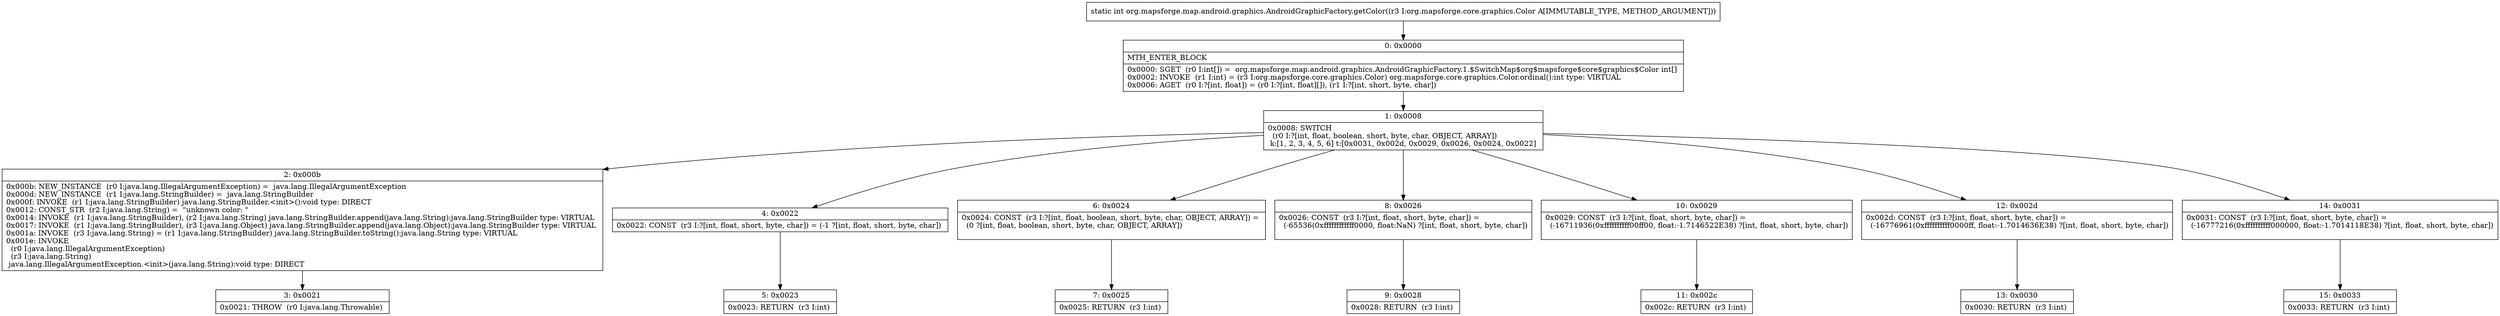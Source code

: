 digraph "CFG fororg.mapsforge.map.android.graphics.AndroidGraphicFactory.getColor(Lorg\/mapsforge\/core\/graphics\/Color;)I" {
Node_0 [shape=record,label="{0\:\ 0x0000|MTH_ENTER_BLOCK\l|0x0000: SGET  (r0 I:int[]) =  org.mapsforge.map.android.graphics.AndroidGraphicFactory.1.$SwitchMap$org$mapsforge$core$graphics$Color int[] \l0x0002: INVOKE  (r1 I:int) = (r3 I:org.mapsforge.core.graphics.Color) org.mapsforge.core.graphics.Color.ordinal():int type: VIRTUAL \l0x0006: AGET  (r0 I:?[int, float]) = (r0 I:?[int, float][]), (r1 I:?[int, short, byte, char]) \l}"];
Node_1 [shape=record,label="{1\:\ 0x0008|0x0008: SWITCH  \l  (r0 I:?[int, float, boolean, short, byte, char, OBJECT, ARRAY])\l k:[1, 2, 3, 4, 5, 6] t:[0x0031, 0x002d, 0x0029, 0x0026, 0x0024, 0x0022] \l}"];
Node_2 [shape=record,label="{2\:\ 0x000b|0x000b: NEW_INSTANCE  (r0 I:java.lang.IllegalArgumentException) =  java.lang.IllegalArgumentException \l0x000d: NEW_INSTANCE  (r1 I:java.lang.StringBuilder) =  java.lang.StringBuilder \l0x000f: INVOKE  (r1 I:java.lang.StringBuilder) java.lang.StringBuilder.\<init\>():void type: DIRECT \l0x0012: CONST_STR  (r2 I:java.lang.String) =  \"unknown color: \" \l0x0014: INVOKE  (r1 I:java.lang.StringBuilder), (r2 I:java.lang.String) java.lang.StringBuilder.append(java.lang.String):java.lang.StringBuilder type: VIRTUAL \l0x0017: INVOKE  (r1 I:java.lang.StringBuilder), (r3 I:java.lang.Object) java.lang.StringBuilder.append(java.lang.Object):java.lang.StringBuilder type: VIRTUAL \l0x001a: INVOKE  (r3 I:java.lang.String) = (r1 I:java.lang.StringBuilder) java.lang.StringBuilder.toString():java.lang.String type: VIRTUAL \l0x001e: INVOKE  \l  (r0 I:java.lang.IllegalArgumentException)\l  (r3 I:java.lang.String)\l java.lang.IllegalArgumentException.\<init\>(java.lang.String):void type: DIRECT \l}"];
Node_3 [shape=record,label="{3\:\ 0x0021|0x0021: THROW  (r0 I:java.lang.Throwable) \l}"];
Node_4 [shape=record,label="{4\:\ 0x0022|0x0022: CONST  (r3 I:?[int, float, short, byte, char]) = (\-1 ?[int, float, short, byte, char]) \l}"];
Node_5 [shape=record,label="{5\:\ 0x0023|0x0023: RETURN  (r3 I:int) \l}"];
Node_6 [shape=record,label="{6\:\ 0x0024|0x0024: CONST  (r3 I:?[int, float, boolean, short, byte, char, OBJECT, ARRAY]) = \l  (0 ?[int, float, boolean, short, byte, char, OBJECT, ARRAY])\l \l}"];
Node_7 [shape=record,label="{7\:\ 0x0025|0x0025: RETURN  (r3 I:int) \l}"];
Node_8 [shape=record,label="{8\:\ 0x0026|0x0026: CONST  (r3 I:?[int, float, short, byte, char]) = \l  (\-65536(0xffffffffffff0000, float:NaN) ?[int, float, short, byte, char])\l \l}"];
Node_9 [shape=record,label="{9\:\ 0x0028|0x0028: RETURN  (r3 I:int) \l}"];
Node_10 [shape=record,label="{10\:\ 0x0029|0x0029: CONST  (r3 I:?[int, float, short, byte, char]) = \l  (\-16711936(0xffffffffff00ff00, float:\-1.7146522E38) ?[int, float, short, byte, char])\l \l}"];
Node_11 [shape=record,label="{11\:\ 0x002c|0x002c: RETURN  (r3 I:int) \l}"];
Node_12 [shape=record,label="{12\:\ 0x002d|0x002d: CONST  (r3 I:?[int, float, short, byte, char]) = \l  (\-16776961(0xffffffffff0000ff, float:\-1.7014636E38) ?[int, float, short, byte, char])\l \l}"];
Node_13 [shape=record,label="{13\:\ 0x0030|0x0030: RETURN  (r3 I:int) \l}"];
Node_14 [shape=record,label="{14\:\ 0x0031|0x0031: CONST  (r3 I:?[int, float, short, byte, char]) = \l  (\-16777216(0xffffffffff000000, float:\-1.7014118E38) ?[int, float, short, byte, char])\l \l}"];
Node_15 [shape=record,label="{15\:\ 0x0033|0x0033: RETURN  (r3 I:int) \l}"];
MethodNode[shape=record,label="{static int org.mapsforge.map.android.graphics.AndroidGraphicFactory.getColor((r3 I:org.mapsforge.core.graphics.Color A[IMMUTABLE_TYPE, METHOD_ARGUMENT])) }"];
MethodNode -> Node_0;
Node_0 -> Node_1;
Node_1 -> Node_2;
Node_1 -> Node_4;
Node_1 -> Node_6;
Node_1 -> Node_8;
Node_1 -> Node_10;
Node_1 -> Node_12;
Node_1 -> Node_14;
Node_2 -> Node_3;
Node_4 -> Node_5;
Node_6 -> Node_7;
Node_8 -> Node_9;
Node_10 -> Node_11;
Node_12 -> Node_13;
Node_14 -> Node_15;
}

